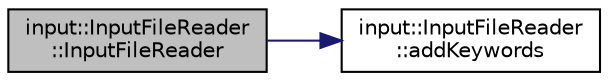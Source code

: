 digraph "input::InputFileReader::InputFileReader"
{
 // LATEX_PDF_SIZE
  edge [fontname="Helvetica",fontsize="10",labelfontname="Helvetica",labelfontsize="10"];
  node [fontname="Helvetica",fontsize="10",shape=record];
  rankdir="LR";
  Node1 [label="input::InputFileReader\l::InputFileReader",height=0.2,width=0.4,color="black", fillcolor="grey75", style="filled", fontcolor="black",tooltip="Construct a new Input File Reader:: Input File Reader object."];
  Node1 -> Node2 [color="midnightblue",fontsize="10",style="solid",fontname="Helvetica"];
  Node2 [label="input::InputFileReader\l::addKeywords",height=0.2,width=0.4,color="black", fillcolor="white", style="filled",URL="$classinput_1_1InputFileReader.html#af32909a01af68f50bf826149b3986f25",tooltip="collects all the keywords from all the parsers"];
}
